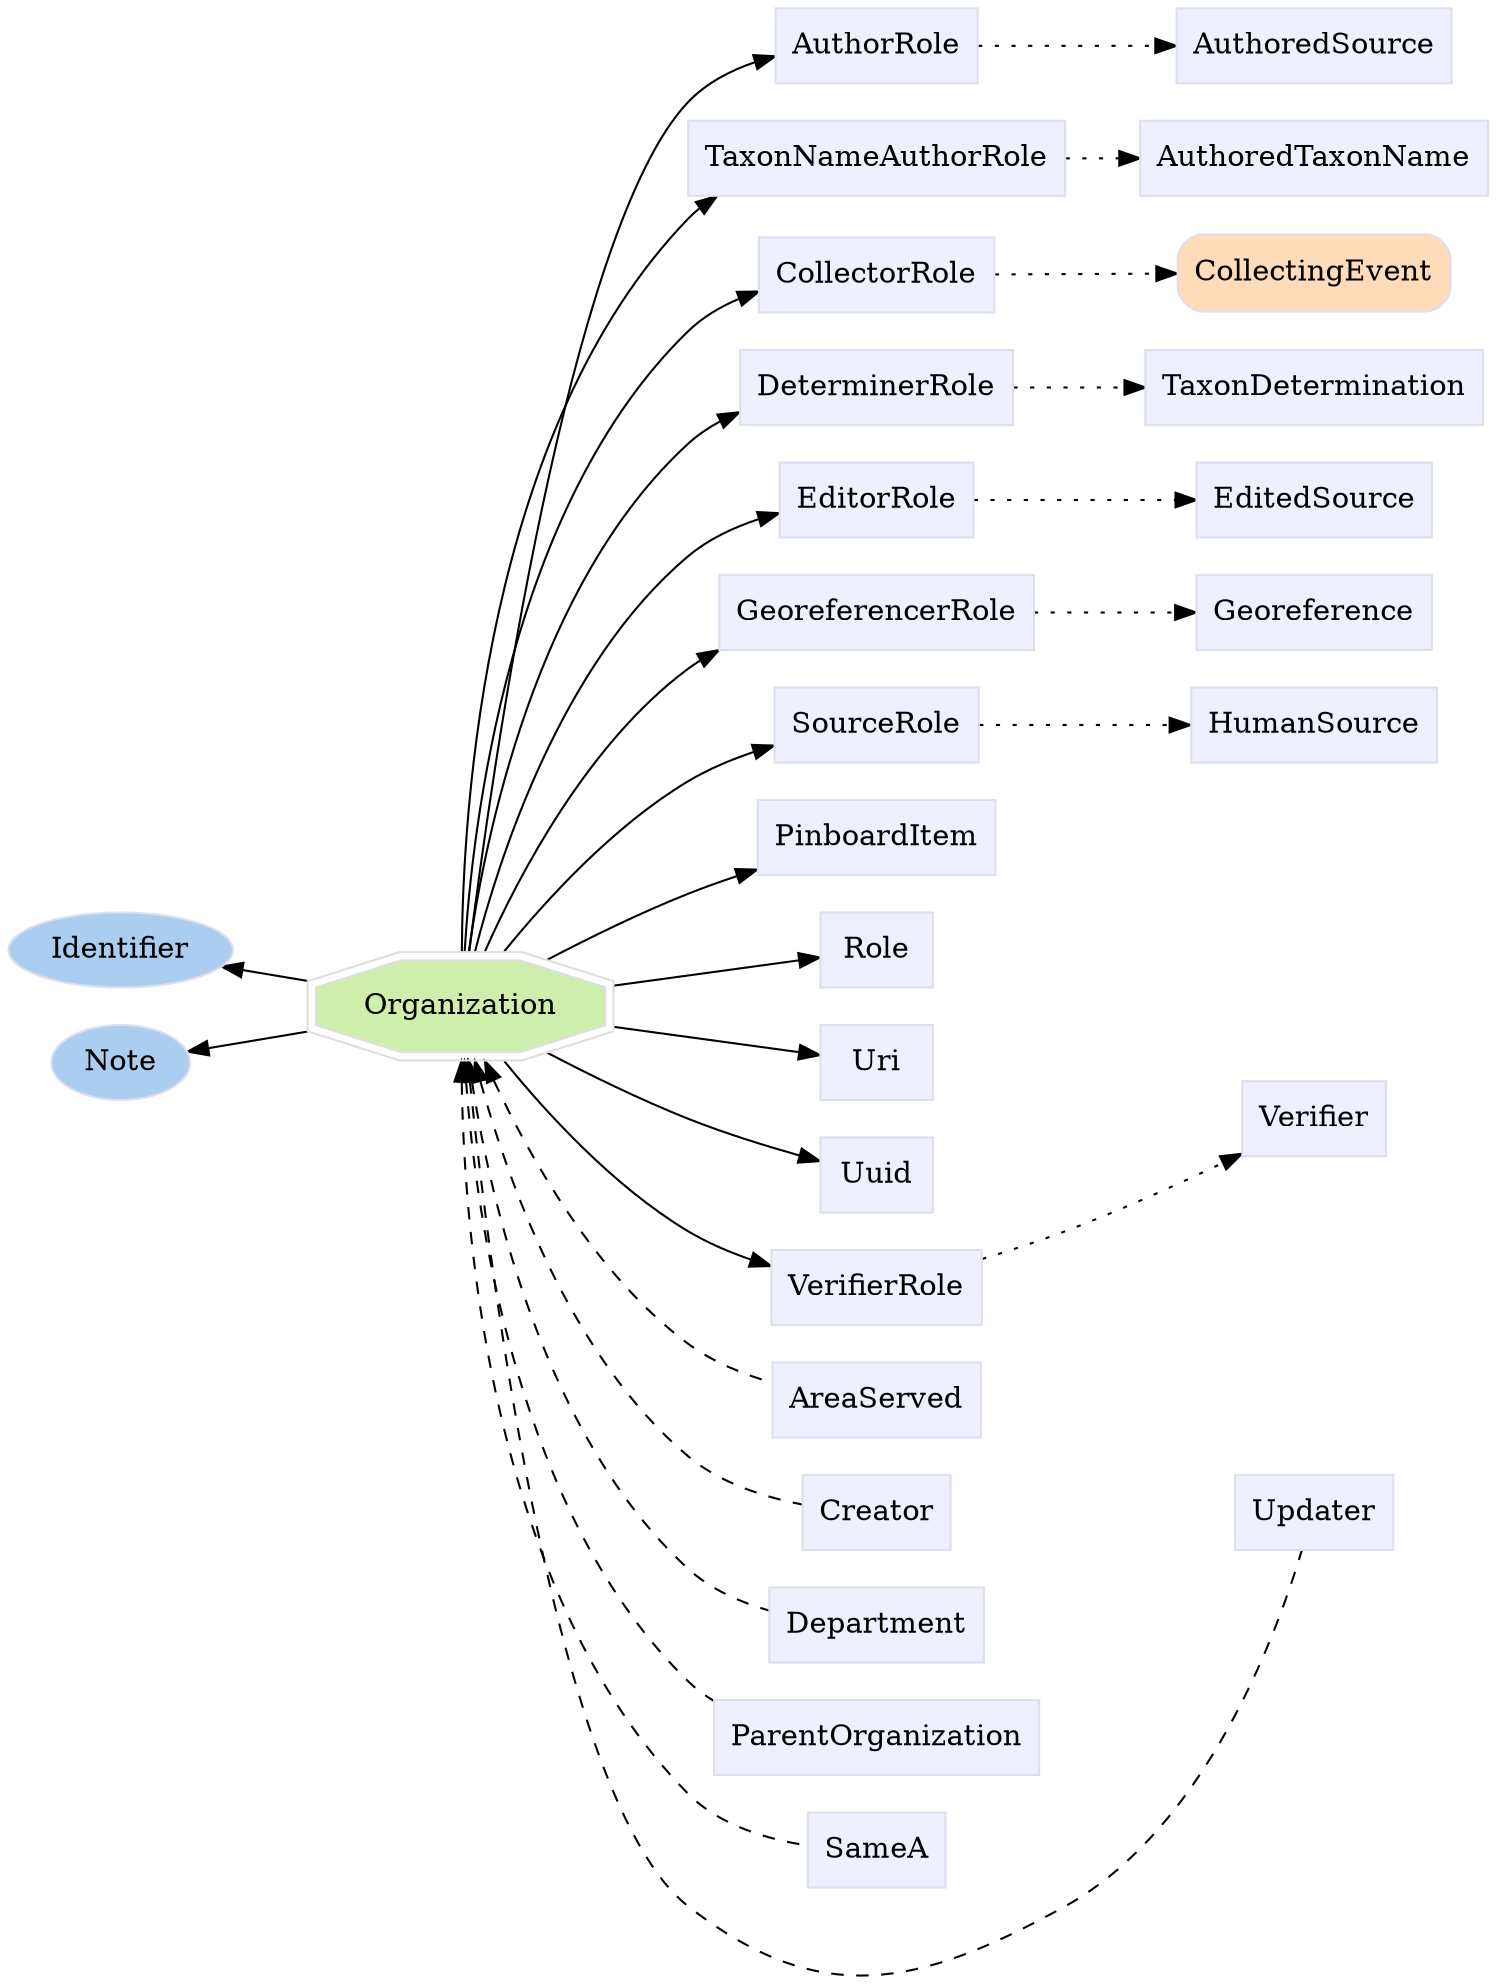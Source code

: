digraph Organization {
	graph [bb="0,0,615.95,939",
		label="",
		outputorder=edgesfirst,
		rankdir=LR
	];
	node [label="\N"];
	subgraph annotator_cluster {
		graph [rank=min];
		Identifier	[color="#dddeee",
			fillcolor="#abcdef",
			group=annotator,
			height=0.5,
			href="/develop/Data/models.html#identifier",
			label=Identifier,
			pos="45.21,487",
			shape=oval,
			style=filled,
			target=_top,
			width=1.2558];
		Note	[color="#dddeee",
			fillcolor="#abcdef",
			group=annotator,
			height=0.5,
			href="/develop/Data/models.html#note",
			label=Note,
			pos="45.21,433",
			shape=oval,
			style=filled,
			target=_top,
			width=0.80088];
	}
	subgraph core {
		CollectingEvent	[color="#dddeee",
			fillcolor="#fedcba",
			group=core,
			height=0.51389,
			href="/develop/Data/models.html#collecting-event",
			label=CollectingEvent,
			pos="548.7,812",
			shape=Mrecord,
			style=filled,
			target=_top,
			width=1.441];
	}
	subgraph supporting {
		Organization	[color="#dedede",
			fillcolor="#cdefab",
			group=target,
			height=0.61111,
			href="/develop/Data/models.html#organization",
			label=Organization,
			pos="194.31,460",
			shape=doubleoctagon,
			style=filled,
			target=_top,
			width=1.8859];
		AuthorRole	[color="#dddeee",
			fillcolor="#eeefff",
			group=supporting,
			height=0.5,
			href="/develop/Data/models.html#author-role",
			label=AuthorRole,
			pos="371.83,921",
			shape=box,
			style=filled,
			target=_top,
			width=1.1076];
		AuthoredSource	[color="#dddeee",
			fillcolor="#eeefff",
			group=supporting,
			height=0.5,
			href="/develop/Data/models.html#authored-source",
			label=AuthoredSource,
			pos="548.7,921",
			shape=box,
			style=filled,
			target=_top,
			width=1.4514];
		TaxonNameAuthorRole	[color="#dddeee",
			fillcolor="#eeefff",
			group=supporting,
			height=0.5,
			href="/develop/Data/models.html#taxon-name-author-role",
			label=TaxonNameAuthorRole,
			pos="371.83,867",
			shape=box,
			style=filled,
			target=_top,
			width=2.0451];
		AuthoredTaxonName	[color="#dddeee",
			fillcolor="#eeefff",
			group=supporting,
			height=0.5,
			href="/develop/Data/models.html#authored-taxon-name",
			label=AuthoredTaxonName,
			pos="548.7,867",
			shape=box,
			style=filled,
			target=_top,
			width=1.8681];
		CollectorRole	[color="#dddeee",
			fillcolor="#eeefff",
			group=supporting,
			height=0.5,
			href="/develop/Data/models.html#collector-role",
			label=CollectorRole,
			pos="371.83,812",
			shape=box,
			style=filled,
			target=_top,
			width=1.2743];
		DeterminerRole	[color="#dddeee",
			fillcolor="#eeefff",
			group=supporting,
			height=0.5,
			href="/develop/Data/models.html#determiner-role",
			label=DeterminerRole,
			pos="371.83,757",
			shape=box,
			style=filled,
			target=_top,
			width=1.441];
		EditorRole	[color="#dddeee",
			fillcolor="#eeefff",
			group=supporting,
			height=0.5,
			href="/develop/Data/models.html#editor-role",
			label=EditorRole,
			pos="371.83,703",
			shape=box,
			style=filled,
			target=_top,
			width=1.0451];
		EditedSource	[color="#dddeee",
			fillcolor="#eeefff",
			group=supporting,
			height=0.5,
			href="/develop/Data/models.html#edited-source",
			label=EditedSource,
			pos="548.7,703",
			shape=box,
			style=filled,
			target=_top,
			width=1.2326];
		GeoreferencerRole	[color="#dddeee",
			fillcolor="#eeefff",
			group=supporting,
			height=0.5,
			href="/develop/Data/models.html#georeferencer-role",
			label=GeoreferencerRole,
			pos="371.83,649",
			shape=box,
			style=filled,
			target=_top,
			width=1.6493];
		Georeference	[color="#dddeee",
			fillcolor="#eeefff",
			group=supporting,
			height=0.5,
			href="/develop/Data/models.html#georeference",
			label=Georeference,
			pos="548.7,649",
			shape=box,
			style=filled,
			target=_top,
			width=1.2326];
		SourceRole	[color="#dddeee",
			fillcolor="#eeefff",
			group=supporting,
			height=0.5,
			href="/develop/Data/models.html#source-role",
			label=SourceRole,
			pos="371.83,595",
			shape=box,
			style=filled,
			target=_top,
			width=1.0972];
		HumanSource	[color="#dddeee",
			fillcolor="#eeefff",
			group=supporting,
			height=0.5,
			href="/develop/Data/models.html#human-source",
			label=HumanSource,
			pos="548.7,595",
			shape=box,
			style=filled,
			target=_top,
			width=1.3056];
		PinboardItem	[color="#dddeee",
			fillcolor="#eeefff",
			group=supporting,
			height=0.5,
			href="/develop/Data/models.html#pinboard-item",
			label=PinboardItem,
			pos="371.83,541",
			shape=box,
			style=filled,
			target=_top,
			width=1.2535];
		Role	[color="#dddeee",
			fillcolor="#eeefff",
			group=supporting,
			height=0.5,
			href="/develop/Data/models.html#role",
			label=Role,
			pos="371.83,487",
			shape=box,
			style=filled,
			target=_top,
			width=0.75];
		TaxonDetermination	[color="#dddeee",
			fillcolor="#eeefff",
			group=supporting,
			height=0.5,
			href="/develop/Data/models.html#taxon-determination",
			label=TaxonDetermination,
			pos="548.7,757",
			shape=box,
			style=filled,
			target=_top,
			width=1.7951];
		Uri	[color="#dddeee",
			fillcolor="#eeefff",
			group=supporting,
			height=0.5,
			href="/develop/Data/models.html#uri",
			label=Uri,
			pos="371.83,433",
			shape=box,
			style=filled,
			target=_top,
			width=0.75];
		Uuid	[color="#dddeee",
			fillcolor="#eeefff",
			group=supporting,
			height=0.5,
			href="/develop/Data/models.html#uuid",
			label=Uuid,
			pos="371.83,379",
			shape=box,
			style=filled,
			target=_top,
			width=0.75];
		VerifierRole	[color="#dddeee",
			fillcolor="#eeefff",
			group=supporting,
			height=0.5,
			href="/develop/Data/models.html#verifier-role",
			label=VerifierRole,
			pos="371.83,325",
			shape=box,
			style=filled,
			target=_top,
			width=1.1493];
		Verifier	[color="#dddeee",
			fillcolor="#eeefff",
			group=supporting,
			height=0.5,
			href="/develop/Data/models.html#verifier",
			label=Verifier,
			pos="548.7,406",
			shape=box,
			style=filled,
			target=_top,
			width=0.79514];
		AreaServed	[color="#dddeee",
			fillcolor="#eeefff",
			group=supporting,
			height=0.5,
			href="/develop/Data/models.html#area-served",
			label=AreaServed,
			pos="371.83,271",
			shape=box,
			style=filled,
			target=_top,
			width=1.1076];
		Creator	[color="#dddeee",
			fillcolor="#eeefff",
			group=supporting,
			height=0.5,
			href="/develop/Data/models.html#creator",
			label=Creator,
			pos="371.83,217",
			shape=box,
			style=filled,
			target=_top,
			width=0.78472];
		Department	[color="#dddeee",
			fillcolor="#eeefff",
			group=supporting,
			height=0.5,
			href="/develop/Data/models.html#department",
			label=Department,
			pos="371.83,163",
			shape=box,
			style=filled,
			target=_top,
			width=1.1181];
		ParentOrganization	[color="#dddeee",
			fillcolor="#eeefff",
			group=supporting,
			height=0.5,
			href="/develop/Data/models.html#parent-organization",
			label=ParentOrganization,
			pos="371.83,109",
			shape=box,
			style=filled,
			target=_top,
			width=1.6806];
		SameA	[color="#dddeee",
			fillcolor="#eeefff",
			group=supporting,
			height=0.5,
			href="/develop/Data/models.html#same-a",
			label=SameA,
			pos="371.83,54.995",
			shape=box,
			style=filled,
			target=_top,
			width=0.78472];
		Updater	[color="#dddeee",
			fillcolor="#eeefff",
			group=supporting,
			height=0.5,
			href="/develop/Data/models.html#updater",
			label=Updater,
			pos="548.7,217",
			shape=box,
			style=filled,
			target=_top,
			width=0.82639];
	}
	Organization -> Identifier	[pos="e,86.795,479.55 129.4,471.73 118.89,473.65 108.12,475.63 97.961,477.5"];
	Organization -> Note	[pos="e,73.19,437.95 129.24,448.24 113.86,445.41 97.92,442.49 84.168,439.96"];
	Organization -> AuthorRole	[pos="e,331.58,914 197.84,482.48 207.24,562.36 242.5,830.97 298.2,894 304.35,900.95 312.45,906.11 321.01,909.95"];
	Organization -> TaxonNameAuthorRole	[pos="e,309.33,848.5 194.79,482.47 194.54,546.64 202.53,732.93 298.2,839 298.92,839.79 299.65,840.55 300.41,841.3"];
	Organization -> CollectorRole	[pos="e,325.55,801.65 196.02,482.11 199.03,539.62 214.87,695.47 298.2,784 303.07,789.16 308.99,793.39 315.33,796.84"];
	Organization -> DeterminerRole	[pos="e,319.49,744.27 197.61,482.2 204.01,533.04 226.62,658.99 298.2,730 301.59,733.35 305.43,736.3 309.53,738.88"];
	Organization -> EditorRole	[pos="e,333.85,695.25 200.03,482.29 210.32,525.6 238.76,621.59 298.2,676 305.34,682.52 314.19,687.51 323.23,691.31"];
	Organization -> GeoreferencerRole	[pos="e,312.27,631.19 203.96,482.36 218.42,516.97 250.68,583.53 298.2,622 299.68,623.19 301.21,624.33 302.79,625.43"];
	Organization -> SourceRole	[pos="e,331.95,584.2 211.55,482.32 230.1,506.41 262.53,544.48 298.2,568 305.31,572.68 313.34,576.7 321.4,580.09"];
	Organization -> PinboardItem	[pos="e,326.3,525.46 230.47,479.87 250.1,490.61 275.17,503.72 298.2,514 303.81,516.5 309.72,518.96 315.66,521.33"];
	Organization -> Role	[pos="e,344.6,482.96 262.67,470.36 286.7,474.05 312.89,478.08 333.48,481.25"];
	Organization -> Uri	[pos="e,344.6,437.03 262.67,449.63 286.7,445.94 312.89,441.91 333.48,438.74"];
	Organization -> Uuid	[pos="e,344.62,387.83 230.47,440.12 250.1,429.38 275.17,416.27 298.2,406 309.65,400.89 322.39,395.92 333.97,391.67"];
	Organization -> VerifierRole	[pos="e,330.06,336.48 211.55,437.67 230.1,413.58 262.53,375.51 298.2,352 304.77,347.67 312.12,343.91 319.56,340.68"];
	Organization -> AreaServed	[dir=back,
		pos="s,203.96,437.63 208.49,427.1 224.6,390.78 255.14,332.85 298.2,298 307.93,290.12 320.17,284.41 331.82,280.32",
		style=dashed];
	Organization -> Creator	[dir=back,
		pos="s,200.03,437.7 202.78,426.63 214.95,379.64 243.4,294.15 298.2,244 310.71,232.55 328.5,225.83 343.34,221.96",
		style=dashed];
	Organization -> Department	[dir=back,
		pos="s,197.61,437.79 199.11,426.71 207.23,370.47 231.37,256.29 298.2,190 307.18,181.09 319.36,175.09 331.17,171.05",
		style=dashed];
	Organization -> ParentOrganization	[dir=back,
		pos="s,195.96,437.82 196.6,426.7 200.87,362.11 219.26,218.86 298.2,136 301.91,132.1 306.24,128.76 310.9,125.9",
		style=dashed];
	Organization -> SameA	[dir=back,
		pos="s,194.75,437.52 194.77,426.38 195.44,353.95 207.16,181.64 298.2,81.995 309.82,69.284 327.97,62.534 343.23,58.962",
		style=dashed];
	Organization -> Updater	[dir=back,
		pos="s,197.08,437.71 198.07,426.5 206.45,333.89 235.02,77.894 298.2,27.995 349.56,-12.567 389.24,-5.5083 445.45,27.995 509.23,66.002 \
535.64,159.13 544.24,198.71",
		style=dashed];
	AuthorRole -> AuthoredSource	[pos="e,495.98,921 412.07,921 433.46,921 460.44,921 484.69,921",
		style=dotted];
	TaxonNameAuthorRole -> AuthoredTaxonName	[pos="e,481.07,867 445.72,867 453.6,867 461.63,867 469.56,867",
		style=dotted];
	CollectorRole -> CollectingEvent	[pos="e,496.64,812 417.86,812 438.37,812 462.99,812 485.25,812",
		style=dotted];
	DeterminerRole -> TaxonDetermination	[pos="e,483.84,757 423.88,757 439.12,757 456.14,757 472.58,757",
		style=dotted];
	EditorRole -> EditedSource	[pos="e,503.87,703 409.91,703 433.95,703 465.69,703 492.65,703",
		style=dotted];
	GeoreferencerRole -> Georeference	[pos="e,504.07,649 431.55,649 451.28,649 473.2,649 492.64,649",
		style=dotted];
	SourceRole -> HumanSource	[pos="e,501.24,595 411.64,595 434.59,595 464.09,595 489.75,595",
		style=dotted];
	Role -> Verifier	[pos="e,519.98,421.89 399.04,478.18 413,473.25 430.35,466.76 445.45,460 467.25,450.24 490.87,437.89 509.91,427.46",
		style=invis];
	VerifierRole -> Verifier	[pos="e,519.98,390.1 413.54,339.07 424.05,342.99 435.26,347.43 445.45,352 467.25,361.75 490.87,374.1 509.91,384.53",
		style=dotted];
	Creator -> Updater	[pos="e,518.67,217 400.54,217 429.27,217 474.49,217 507.23,217",
		style=invis];
}

